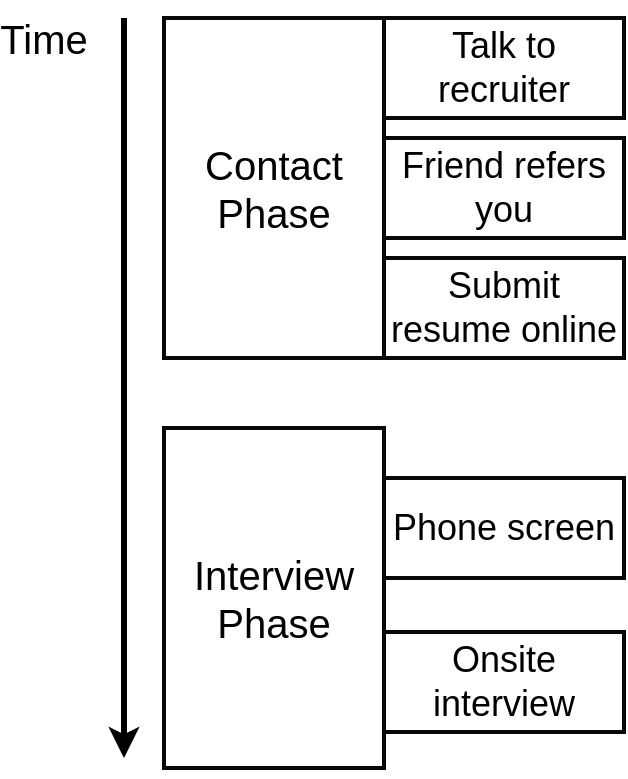<mxfile version="13.6.5" pages="10">
    <diagram id="334945b9-a804-d58e-e725-fdb05cdb344b" name="01 - phases">
        <mxGraphModel dx="799" dy="720" grid="1" gridSize="10" guides="1" tooltips="1" connect="1" arrows="1" fold="1" page="1" pageScale="1" pageWidth="1100" pageHeight="850" background="#ffffff" math="0" shadow="0">
            <root>
                <mxCell id="0"/>
                <mxCell id="1" parent="0"/>
                <mxCell id="3" value="" style="endArrow=classic;html=1;strokeColor=#000000;strokeWidth=3;fontSize=20;fontColor=#000000;" parent="1" edge="1">
                    <mxGeometry width="50" height="50" relative="1" as="geometry">
                        <mxPoint x="380" y="120" as="sourcePoint"/>
                        <mxPoint x="380" y="490" as="targetPoint"/>
                    </mxGeometry>
                </mxCell>
                <mxCell id="5" value="Interview Phase" style="rounded=0;whiteSpace=wrap;html=1;shadow=0;labelBackgroundColor=none;strokeColor=#080808;strokeWidth=2;fillColor=#ffffff;fontSize=20;fontColor=#000000;align=center;" parent="1" vertex="1">
                    <mxGeometry x="400" y="325" width="110" height="170" as="geometry"/>
                </mxCell>
                <mxCell id="6" value="Time" style="text;html=1;strokeColor=none;fillColor=none;align=center;verticalAlign=middle;whiteSpace=wrap;rounded=0;shadow=0;labelBackgroundColor=none;fontSize=20;fontColor=#000000;" parent="1" vertex="1">
                    <mxGeometry x="320" y="120" width="40" height="20" as="geometry"/>
                </mxCell>
                <mxCell id="7" value="Contact Phase" style="rounded=0;whiteSpace=wrap;html=1;shadow=0;labelBackgroundColor=none;strokeColor=#080808;strokeWidth=2;fillColor=#ffffff;fontSize=20;fontColor=#000000;align=center;" parent="1" vertex="1">
                    <mxGeometry x="400" y="120" width="110" height="170" as="geometry"/>
                </mxCell>
                <mxCell id="8" value="Talk to recruiter" style="rounded=0;whiteSpace=wrap;html=1;shadow=0;labelBackgroundColor=none;strokeColor=#080808;strokeWidth=2;fillColor=#ffffff;fontSize=18;fontColor=#000000;align=center;" parent="1" vertex="1">
                    <mxGeometry x="510" y="120" width="120" height="50" as="geometry"/>
                </mxCell>
                <mxCell id="9" value="Friend refers you" style="rounded=0;whiteSpace=wrap;html=1;shadow=0;labelBackgroundColor=none;strokeColor=#080808;strokeWidth=2;fillColor=#ffffff;fontSize=18;fontColor=#000000;align=center;" parent="1" vertex="1">
                    <mxGeometry x="510" y="180" width="120" height="50" as="geometry"/>
                </mxCell>
                <mxCell id="10" value="Submit resume online" style="rounded=0;whiteSpace=wrap;html=1;shadow=0;labelBackgroundColor=none;strokeColor=#080808;strokeWidth=2;fillColor=#ffffff;fontSize=18;fontColor=#000000;align=center;" parent="1" vertex="1">
                    <mxGeometry x="510" y="240" width="120" height="50" as="geometry"/>
                </mxCell>
                <mxCell id="11" value="Phone screen" style="rounded=0;whiteSpace=wrap;html=1;shadow=0;labelBackgroundColor=none;strokeColor=#080808;strokeWidth=2;fillColor=#ffffff;fontSize=18;fontColor=#000000;align=center;" parent="1" vertex="1">
                    <mxGeometry x="510" y="350" width="120" height="50" as="geometry"/>
                </mxCell>
                <mxCell id="12" value="Onsite interview" style="rounded=0;whiteSpace=wrap;html=1;shadow=0;labelBackgroundColor=none;strokeColor=#080808;strokeWidth=2;fillColor=#ffffff;fontSize=18;fontColor=#000000;align=center;" parent="1" vertex="1">
                    <mxGeometry x="510" y="427" width="120" height="50" as="geometry"/>
                </mxCell>
            </root>
        </mxGraphModel>
    </diagram>
    <diagram name="02 - more phases" id="c4a9de0b-fa13-f72f-c484-116d65002d20">
        <mxGraphModel dx="799" dy="720" grid="1" gridSize="10" guides="1" tooltips="1" connect="1" arrows="1" fold="1" page="1" pageScale="1" pageWidth="1100" pageHeight="850" background="#ffffff" math="0" shadow="0">
            <root>
                <mxCell id="0"/>
                <mxCell id="1" parent="0"/>
                <mxCell id="2" value="" style="endArrow=classic;html=1;strokeColor=#000000;strokeWidth=3;fontSize=20;fontColor=#000000;" parent="1" edge="1">
                    <mxGeometry width="50" height="50" relative="1" as="geometry">
                        <mxPoint x="380" y="120" as="sourcePoint"/>
                        <mxPoint x="380" y="490" as="targetPoint"/>
                    </mxGeometry>
                </mxCell>
                <mxCell id="3" value="Interview Phase" style="rounded=0;whiteSpace=wrap;html=1;shadow=0;labelBackgroundColor=none;strokeColor=#080808;strokeWidth=2;fillColor=#ffffff;fontSize=20;fontColor=#000000;align=center;" parent="1" vertex="1">
                    <mxGeometry x="400" y="325" width="110" height="170" as="geometry"/>
                </mxCell>
                <mxCell id="4" value="Time" style="text;html=1;strokeColor=none;fillColor=none;align=center;verticalAlign=middle;whiteSpace=wrap;rounded=0;shadow=0;labelBackgroundColor=none;fontSize=20;fontColor=#000000;" parent="1" vertex="1">
                    <mxGeometry x="320" y="120" width="40" height="20" as="geometry"/>
                </mxCell>
                <mxCell id="5" value="Contact Phase" style="rounded=0;whiteSpace=wrap;html=1;shadow=0;labelBackgroundColor=none;strokeColor=#080808;strokeWidth=2;fillColor=#ffffff;fontSize=20;fontColor=#000000;align=center;" parent="1" vertex="1">
                    <mxGeometry x="400" y="120" width="110" height="170" as="geometry"/>
                </mxCell>
                <mxCell id="6" value="Talk to recruiter" style="rounded=0;whiteSpace=wrap;html=1;shadow=0;labelBackgroundColor=none;strokeColor=#080808;strokeWidth=2;fillColor=#ffffff;fontSize=18;fontColor=#000000;align=center;" parent="1" vertex="1">
                    <mxGeometry x="510" y="120" width="120" height="50" as="geometry"/>
                </mxCell>
                <mxCell id="7" value="Friend refers you" style="rounded=0;whiteSpace=wrap;html=1;shadow=0;labelBackgroundColor=none;strokeColor=#080808;strokeWidth=2;fillColor=#ffffff;fontSize=18;fontColor=#000000;align=center;" parent="1" vertex="1">
                    <mxGeometry x="510" y="180" width="120" height="50" as="geometry"/>
                </mxCell>
                <mxCell id="8" value="Submit resume online" style="rounded=0;whiteSpace=wrap;html=1;shadow=0;labelBackgroundColor=none;strokeColor=#080808;strokeWidth=2;fillColor=#ffffff;fontSize=18;fontColor=#000000;align=center;" parent="1" vertex="1">
                    <mxGeometry x="510" y="240" width="120" height="50" as="geometry"/>
                </mxCell>
                <mxCell id="9" value="Phone screen" style="rounded=0;whiteSpace=wrap;html=1;shadow=0;labelBackgroundColor=none;strokeColor=#080808;strokeWidth=2;fillColor=#ffffff;fontSize=18;fontColor=#000000;align=center;" parent="1" vertex="1">
                    <mxGeometry x="510" y="325" width="120" height="50" as="geometry"/>
                </mxCell>
                <mxCell id="10" value="Onsite interview" style="rounded=0;whiteSpace=wrap;html=1;shadow=0;labelBackgroundColor=none;strokeColor=#080808;strokeWidth=2;fillColor=#ffffff;fontSize=18;fontColor=#000000;align=center;" parent="1" vertex="1">
                    <mxGeometry x="510" y="385" width="120" height="50" as="geometry"/>
                </mxCell>
                <mxCell id="11" value="Take home assignment" style="rounded=0;whiteSpace=wrap;html=1;shadow=0;labelBackgroundColor=none;strokeColor=#080808;strokeWidth=2;fillColor=#ffffff;fontSize=18;fontColor=#000000;align=center;" parent="1" vertex="1">
                    <mxGeometry x="510" y="445" width="120" height="50" as="geometry"/>
                </mxCell>
                <mxCell id="12" value="" style="shape=curlyBracket;whiteSpace=wrap;html=1;rounded=1;shadow=0;labelBackgroundColor=none;strokeColor=#080808;strokeWidth=2;fillColor=#ffffff;fontSize=18;fontColor=#000000;align=center;rotation=180;" parent="1" vertex="1">
                    <mxGeometry x="640" y="120" width="50" height="170" as="geometry"/>
                </mxCell>
                <mxCell id="14" value="" style="shape=curlyBracket;whiteSpace=wrap;html=1;rounded=1;shadow=0;labelBackgroundColor=none;strokeColor=#080808;strokeWidth=2;fillColor=#ffffff;fontSize=18;fontColor=#000000;align=center;rotation=180;" parent="1" vertex="1">
                    <mxGeometry x="640" y="325" width="50" height="170" as="geometry"/>
                </mxCell>
                <mxCell id="16" value="Work experience" style="rounded=0;whiteSpace=wrap;html=1;shadow=0;labelBackgroundColor=none;strokeColor=#6c8ebf;strokeWidth=2;fillColor=#dae8fc;fontSize=14;fontColor=#000000;align=center;" parent="1" vertex="1">
                    <mxGeometry x="690" y="168" width="120" height="25" as="geometry"/>
                </mxCell>
                <mxCell id="17" value="Side projects" style="rounded=0;whiteSpace=wrap;html=1;shadow=0;labelBackgroundColor=none;strokeColor=#6c8ebf;strokeWidth=2;fillColor=#dae8fc;fontSize=14;fontColor=#000000;align=center;" parent="1" vertex="1">
                    <mxGeometry x="690" y="193" width="120" height="25" as="geometry"/>
                </mxCell>
                <mxCell id="18" value="Social contacts" style="rounded=0;whiteSpace=wrap;html=1;shadow=0;labelBackgroundColor=none;strokeColor=#6c8ebf;strokeWidth=2;fillColor=#dae8fc;fontSize=14;fontColor=#000000;align=center;" parent="1" vertex="1">
                    <mxGeometry x="690" y="218" width="120" height="25" as="geometry"/>
                </mxCell>
                <mxCell id="19" value="Culture Fit?" style="rounded=0;whiteSpace=wrap;html=1;shadow=0;labelBackgroundColor=none;strokeColor=#6c8ebf;strokeWidth=2;fillColor=#dae8fc;fontSize=14;fontColor=#000000;align=center;" parent="1" vertex="1">
                    <mxGeometry x="690" y="385" width="120" height="25" as="geometry"/>
                </mxCell>
                <mxCell id="20" value="Can you code?" style="rounded=0;whiteSpace=wrap;html=1;shadow=0;labelBackgroundColor=none;strokeColor=#82b366;strokeWidth=2;fillColor=#d5e8d4;fontSize=14;fontColor=#000000;align=center;fontStyle=1" parent="1" vertex="1">
                    <mxGeometry x="690" y="410" width="120" height="25" as="geometry"/>
                </mxCell>
            </root>
        </mxGraphModel>
    </diagram>
    <diagram id="9737d349-8bd0-fd7e-3602-53a8922cc7f1" name="03 - evaluate">
        <mxGraphModel dx="799" dy="720" grid="1" gridSize="10" guides="1" tooltips="1" connect="1" arrows="1" fold="1" page="1" pageScale="1" pageWidth="1100" pageHeight="850" background="#ffffff" math="0" shadow="0">
            <root>
                <mxCell id="0"/>
                <mxCell id="1" parent="0"/>
                <mxCell id="3" value="Evaluating Coding Ability" style="text;html=1;strokeColor=none;fillColor=none;align=center;verticalAlign=middle;whiteSpace=wrap;rounded=0;shadow=0;labelBackgroundColor=none;fontSize=24;fontColor=#000000;fontStyle=1" parent="1" vertex="1">
                    <mxGeometry x="398" y="120" width="305" height="30" as="geometry"/>
                </mxCell>
                <mxCell id="4" value="Whiteboarding" style="rounded=0;whiteSpace=wrap;html=1;shadow=0;labelBackgroundColor=none;strokeColor=#080808;strokeWidth=2;fillColor=#ffffff;fontSize=18;fontColor=#000000;align=center;" parent="1" vertex="1">
                    <mxGeometry x="640" y="200" width="160" height="60" as="geometry"/>
                </mxCell>
                <mxCell id="5" value="Pair programming at a computer" style="rounded=0;whiteSpace=wrap;html=1;shadow=0;labelBackgroundColor=none;strokeColor=#080808;strokeWidth=2;fillColor=#ffffff;fontSize=18;fontColor=#000000;align=center;" parent="1" vertex="1">
                    <mxGeometry x="471" y="200" width="160" height="60" as="geometry"/>
                </mxCell>
                <mxCell id="6" value="Take-home assignment" style="rounded=0;whiteSpace=wrap;html=1;shadow=0;labelBackgroundColor=none;strokeColor=#080808;strokeWidth=2;fillColor=#ffffff;fontSize=18;fontColor=#000000;align=center;" parent="1" vertex="1">
                    <mxGeometry x="300" y="200" width="160" height="60" as="geometry"/>
                </mxCell>
            </root>
        </mxGraphModel>
    </diagram>
    <diagram id="77927c75-43a7-b2fa-7560-c4043918af7e" name="07 - how to get better">
        <mxGraphModel dx="799" dy="720" grid="1" gridSize="10" guides="1" tooltips="1" connect="1" arrows="1" fold="1" page="1" pageScale="1" pageWidth="1100" pageHeight="850" background="#ffffff" math="0" shadow="0">
            <root>
                <mxCell id="0"/>
                <mxCell id="1" parent="0"/>
                <mxCell id="2" value="How to get really good at whiteboard questions?" style="text;html=1;strokeColor=none;fillColor=none;align=center;verticalAlign=middle;whiteSpace=wrap;rounded=0;shadow=0;labelBackgroundColor=none;fontSize=20;fontColor=#000000;fontStyle=1" parent="1" vertex="1">
                    <mxGeometry x="400" y="160" width="280" height="100" as="geometry"/>
                </mxCell>
            </root>
        </mxGraphModel>
    </diagram>
    <diagram id="4a1621b3-4ff5-793d-cc74-36511ab58124" name="08 - practice">
        <mxGraphModel dx="799" dy="720" grid="1" gridSize="10" guides="1" tooltips="1" connect="1" arrows="1" fold="1" page="1" pageScale="1" pageWidth="1100" pageHeight="850" background="#ffffff" math="0" shadow="0">
            <root>
                <mxCell id="0"/>
                <mxCell id="1" parent="0"/>
                <mxCell id="4" value="Practice" style="rounded=0;whiteSpace=wrap;html=1;shadow=0;labelBackgroundColor=none;strokeColor=#080808;strokeWidth=2;fillColor=#ffffff;fontSize=20;fontColor=#000000;align=center;" parent="1" vertex="1">
                    <mxGeometry x="450" y="260" width="120" height="60" as="geometry"/>
                </mxCell>
                <mxCell id="6" value="Practice" style="rounded=0;whiteSpace=wrap;html=1;shadow=0;labelBackgroundColor=none;strokeColor=#080808;strokeWidth=2;fillColor=#ffffff;fontSize=20;fontColor=#000000;align=center;" parent="1" vertex="1">
                    <mxGeometry x="570" y="260" width="120" height="60" as="geometry"/>
                </mxCell>
                <mxCell id="8" value="Practice" style="rounded=0;whiteSpace=wrap;html=1;shadow=0;labelBackgroundColor=none;strokeColor=#080808;strokeWidth=2;fillColor=#ffffff;fontSize=20;fontColor=#000000;align=center;" parent="1" vertex="1">
                    <mxGeometry x="330" y="260" width="120" height="60" as="geometry"/>
                </mxCell>
                <mxCell id="9" value="Practice" style="rounded=0;whiteSpace=wrap;html=1;shadow=0;labelBackgroundColor=none;strokeColor=#080808;strokeWidth=2;fillColor=#ffffff;fontSize=20;fontColor=#000000;align=center;" parent="1" vertex="1">
                    <mxGeometry x="450" y="200" width="120" height="60" as="geometry"/>
                </mxCell>
                <mxCell id="10" value="Practice" style="rounded=0;whiteSpace=wrap;html=1;shadow=0;labelBackgroundColor=none;strokeColor=#080808;strokeWidth=2;fillColor=#ffffff;fontSize=20;fontColor=#000000;align=center;" parent="1" vertex="1">
                    <mxGeometry x="570" y="200" width="120" height="60" as="geometry"/>
                </mxCell>
                <mxCell id="11" value="Practice" style="rounded=0;whiteSpace=wrap;html=1;shadow=0;labelBackgroundColor=none;strokeColor=#080808;strokeWidth=2;fillColor=#ffffff;fontSize=20;fontColor=#000000;align=center;" parent="1" vertex="1">
                    <mxGeometry x="330" y="200" width="120" height="60" as="geometry"/>
                </mxCell>
                <mxCell id="12" value="Practice" style="rounded=0;whiteSpace=wrap;html=1;shadow=0;labelBackgroundColor=none;strokeColor=#080808;strokeWidth=2;fillColor=#ffffff;fontSize=20;fontColor=#000000;align=center;" parent="1" vertex="1">
                    <mxGeometry x="450" y="320" width="120" height="60" as="geometry"/>
                </mxCell>
                <mxCell id="13" value="Practice" style="rounded=0;whiteSpace=wrap;html=1;shadow=0;labelBackgroundColor=none;strokeColor=#080808;strokeWidth=2;fillColor=#ffffff;fontSize=20;fontColor=#000000;align=center;" parent="1" vertex="1">
                    <mxGeometry x="570" y="320" width="120" height="60" as="geometry"/>
                </mxCell>
                <mxCell id="14" value="Practice" style="rounded=0;whiteSpace=wrap;html=1;shadow=0;labelBackgroundColor=none;strokeColor=#080808;strokeWidth=2;fillColor=#ffffff;fontSize=20;fontColor=#000000;align=center;" parent="1" vertex="1">
                    <mxGeometry x="330" y="320" width="120" height="60" as="geometry"/>
                </mxCell>
            </root>
        </mxGraphModel>
    </diagram>
    <diagram id="4ef9dff1-1707-02ce-a700-7bf51485d3e9" name="09 - fizzbuzz">
        <mxGraphModel dx="799" dy="720" grid="1" gridSize="10" guides="1" tooltips="1" connect="1" arrows="1" fold="1" page="1" pageScale="1" pageWidth="1100" pageHeight="850" background="#ffffff" math="0" shadow="0">
            <root>
                <mxCell id="0"/>
                <mxCell id="1" parent="0"/>
                <mxCell id="2" value="Fizzbuzz" style="rounded=0;whiteSpace=wrap;html=1;shadow=0;labelBackgroundColor=none;strokeColor=#080808;strokeWidth=2;fillColor=#ffffff;fontSize=20;fontColor=#000000;align=center;" parent="1" vertex="1">
                    <mxGeometry x="260" y="230" width="120" height="60" as="geometry"/>
                </mxCell>
                <mxCell id="4" value="&quot;Write a program that prints the numbers from 1 to 100. But for multiples of three print “Fizz” instead of the number and for the multiples of five print “Buzz”. For numbers which are multiples of both three and five print “FizzBuzz”.&quot;" style="text;html=1;strokeColor=none;fillColor=none;align=left;verticalAlign=middle;whiteSpace=wrap;rounded=0;shadow=0;labelBackgroundColor=none;fontSize=20;fontColor=#000000;" parent="1" vertex="1">
                    <mxGeometry x="400" y="250" width="530" height="20" as="geometry"/>
                </mxCell>
            </root>
        </mxGraphModel>
    </diagram>
    <diagram id="ac45f265-6036-9cab-5705-abda7caa0e67" name="10 - fib">
        <mxGraphModel dx="799" dy="720" grid="1" gridSize="10" guides="1" tooltips="1" connect="1" arrows="1" fold="1" page="1" pageScale="1" pageWidth="1100" pageHeight="850" background="#ffffff" math="0" shadow="0">
            <root>
                <mxCell id="0"/>
                <mxCell id="1" parent="0"/>
                <mxCell id="2" value="Fibonacci Series" style="rounded=0;whiteSpace=wrap;html=1;shadow=0;labelBackgroundColor=none;strokeColor=#080808;strokeWidth=2;fillColor=#ffffff;fontSize=20;fontColor=#000000;align=center;" parent="1" vertex="1">
                    <mxGeometry x="260" y="120" width="120" height="60" as="geometry"/>
                </mxCell>
                <mxCell id="3" value="&lt;span&gt;A series of numbers in which each number (&amp;nbsp;&lt;/span&gt;&lt;i&gt;Fibonacci number&lt;/i&gt;&lt;span&gt;) is the sum of the two preceding numbers. The simplest is the series 1, 1, 2, 3, 5, 8, etc.&lt;/span&gt;" style="text;html=1;strokeColor=none;fillColor=none;align=left;verticalAlign=middle;whiteSpace=wrap;rounded=0;shadow=0;labelBackgroundColor=none;fontSize=20;fontColor=#000000;" parent="1" vertex="1">
                    <mxGeometry x="390" y="100" width="430" height="100" as="geometry"/>
                </mxCell>
                <mxCell id="4" value="Recursive solution" style="rounded=0;whiteSpace=wrap;html=1;shadow=0;labelBackgroundColor=none;strokeColor=#080808;strokeWidth=2;fillColor=#ffffff;fontSize=20;fontColor=#000000;align=center;" parent="1" vertex="1">
                    <mxGeometry x="260" y="320" width="120" height="60" as="geometry"/>
                </mxCell>
                <mxCell id="5" value="&lt;div&gt;function fib(n) {&lt;/div&gt;&lt;div&gt;&amp;nbsp; if (n &amp;lt; 2) {&lt;/div&gt;&lt;div&gt;&amp;nbsp; &amp;nbsp; return n;&lt;/div&gt;&lt;div&gt;&amp;nbsp; }&lt;/div&gt;&lt;div&gt;&amp;nbsp; return fib(n - 1) + fib(n - 2);&lt;/div&gt;&lt;div&gt;}&lt;/div&gt;" style="text;html=1;strokeColor=none;fillColor=none;align=left;verticalAlign=middle;whiteSpace=wrap;rounded=0;shadow=0;labelBackgroundColor=none;fontSize=20;fontColor=#000000;" parent="1" vertex="1">
                    <mxGeometry x="395" y="310" width="310" height="80" as="geometry"/>
                </mxCell>
            </root>
        </mxGraphModel>
    </diagram>
    <diagram id="28810762-0846-5485-aa8a-621d8f815b42" name="04 - practical">
        <mxGraphModel dx="799" dy="720" grid="1" gridSize="10" guides="1" tooltips="1" connect="1" arrows="1" fold="1" page="1" pageScale="1" pageWidth="1100" pageHeight="850" background="#ffffff" math="0" shadow="0">
            <root>
                <mxCell id="0"/>
                <mxCell id="1" parent="0"/>
                <mxCell id="2" value="" style="endArrow=classic;startArrow=classic;html=1;strokeColor=#000000;strokeWidth=3;fontSize=18;fontColor=#000000;" parent="1" edge="1">
                    <mxGeometry width="50" height="50" relative="1" as="geometry">
                        <mxPoint x="340" y="470" as="sourcePoint"/>
                        <mxPoint x="340" y="110" as="targetPoint"/>
                    </mxGeometry>
                </mxCell>
                <mxCell id="3" value="Build a todo app with React" style="rounded=0;whiteSpace=wrap;html=1;shadow=0;labelBackgroundColor=none;strokeColor=#080808;strokeWidth=2;fillColor=#ffffff;fontSize=14;fontColor=#000000;align=center;" parent="1" vertex="1">
                    <mxGeometry x="370" y="115" width="220" height="35" as="geometry"/>
                </mxCell>
                <mxCell id="4" value="Practical" style="text;html=1;strokeColor=none;fillColor=none;align=center;verticalAlign=middle;whiteSpace=wrap;rounded=0;shadow=0;labelBackgroundColor=none;fontSize=18;fontColor=#000000;" parent="1" vertex="1">
                    <mxGeometry x="266" y="120" width="40" height="20" as="geometry"/>
                </mxCell>
                <mxCell id="5" value="Theoretical" style="text;html=1;strokeColor=none;fillColor=none;align=center;verticalAlign=middle;whiteSpace=wrap;rounded=0;shadow=0;labelBackgroundColor=none;fontSize=18;fontColor=#000000;" parent="1" vertex="1">
                    <mxGeometry x="261" y="440" width="40" height="20" as="geometry"/>
                </mxCell>
                <mxCell id="6" value="Build a 'promise' implementation" style="rounded=0;whiteSpace=wrap;html=1;shadow=0;labelBackgroundColor=none;strokeColor=#080808;strokeWidth=2;fillColor=#ffffff;fontSize=14;fontColor=#000000;align=center;" parent="1" vertex="1">
                    <mxGeometry x="370" y="260" width="220" height="35" as="geometry"/>
                </mxCell>
                <mxCell id="7" value="Implement a sorting algorithm" style="rounded=0;whiteSpace=wrap;html=1;shadow=0;labelBackgroundColor=none;strokeColor=#080808;strokeWidth=2;fillColor=#ffffff;fontSize=14;fontColor=#000000;align=center;" parent="1" vertex="1">
                    <mxGeometry x="370" y="425" width="220" height="35" as="geometry"/>
                </mxCell>
                <mxCell id="8" value="Style a page with CSS" style="rounded=0;whiteSpace=wrap;html=1;shadow=0;labelBackgroundColor=none;strokeColor=#080808;strokeWidth=2;fillColor=#ffffff;fontSize=14;fontColor=#000000;align=center;" parent="1" vertex="1">
                    <mxGeometry x="370" y="150" width="220" height="35" as="geometry"/>
                </mxCell>
                <mxCell id="9" value="Build an event handler" style="rounded=0;whiteSpace=wrap;html=1;shadow=0;labelBackgroundColor=none;strokeColor=#080808;strokeWidth=2;fillColor=#ffffff;fontSize=14;fontColor=#000000;align=center;" parent="1" vertex="1">
                    <mxGeometry x="370" y="295" width="220" height="35" as="geometry"/>
                </mxCell>
                <mxCell id="10" value="Find some prime numbers" style="rounded=0;whiteSpace=wrap;html=1;shadow=0;labelBackgroundColor=none;strokeColor=#080808;strokeWidth=2;fillColor=#ffffff;fontSize=14;fontColor=#000000;align=center;" parent="1" vertex="1">
                    <mxGeometry x="370" y="390" width="220" height="35" as="geometry"/>
                </mxCell>
            </root>
        </mxGraphModel>
    </diagram>
    <diagram name="05 - skills" id="514303e6-dd67-cf1c-0757-d172b3cbb5b2">
        <mxGraphModel dx="799" dy="720" grid="1" gridSize="10" guides="1" tooltips="1" connect="1" arrows="1" fold="1" page="1" pageScale="1" pageWidth="1100" pageHeight="850" background="#ffffff" math="0" shadow="0">
            <root>
                <mxCell id="0"/>
                <mxCell id="1" parent="0"/>
                <mxCell id="2" value="" style="endArrow=classic;startArrow=classic;html=1;strokeColor=#000000;strokeWidth=3;fontSize=18;fontColor=#000000;" parent="1" edge="1">
                    <mxGeometry width="50" height="50" relative="1" as="geometry">
                        <mxPoint x="340" y="470" as="sourcePoint"/>
                        <mxPoint x="340" y="110" as="targetPoint"/>
                    </mxGeometry>
                </mxCell>
                <mxCell id="3" value="Build a todo app with React" style="rounded=0;whiteSpace=wrap;html=1;shadow=0;labelBackgroundColor=none;strokeColor=#080808;strokeWidth=2;fillColor=#ffffff;fontSize=14;fontColor=#000000;align=center;" parent="1" vertex="1">
                    <mxGeometry x="370" y="115" width="220" height="35" as="geometry"/>
                </mxCell>
                <mxCell id="4" value="Practical" style="text;html=1;strokeColor=none;fillColor=none;align=center;verticalAlign=middle;whiteSpace=wrap;rounded=0;shadow=0;labelBackgroundColor=none;fontSize=18;fontColor=#000000;" parent="1" vertex="1">
                    <mxGeometry x="266" y="120" width="40" height="20" as="geometry"/>
                </mxCell>
                <mxCell id="5" value="Theoretical" style="text;html=1;strokeColor=none;fillColor=none;align=center;verticalAlign=middle;whiteSpace=wrap;rounded=0;shadow=0;labelBackgroundColor=none;fontSize=18;fontColor=#000000;" parent="1" vertex="1">
                    <mxGeometry x="261" y="440" width="40" height="20" as="geometry"/>
                </mxCell>
                <mxCell id="6" value="Build a 'promise' implementation" style="rounded=0;whiteSpace=wrap;html=1;shadow=0;labelBackgroundColor=none;strokeColor=#080808;strokeWidth=2;fillColor=#ffffff;fontSize=14;fontColor=#000000;align=center;" parent="1" vertex="1">
                    <mxGeometry x="370" y="260" width="220" height="35" as="geometry"/>
                </mxCell>
                <mxCell id="7" value="Implement a sorting algorithm" style="rounded=0;whiteSpace=wrap;html=1;shadow=0;labelBackgroundColor=none;strokeColor=#080808;strokeWidth=2;fillColor=#ffffff;fontSize=14;fontColor=#000000;align=center;" parent="1" vertex="1">
                    <mxGeometry x="370" y="425" width="220" height="35" as="geometry"/>
                </mxCell>
                <mxCell id="8" value="Style a page with CSS" style="rounded=0;whiteSpace=wrap;html=1;shadow=0;labelBackgroundColor=none;strokeColor=#080808;strokeWidth=2;fillColor=#ffffff;fontSize=14;fontColor=#000000;align=center;" parent="1" vertex="1">
                    <mxGeometry x="370" y="150" width="220" height="35" as="geometry"/>
                </mxCell>
                <mxCell id="9" value="Build an event handler" style="rounded=0;whiteSpace=wrap;html=1;shadow=0;labelBackgroundColor=none;strokeColor=#080808;strokeWidth=2;fillColor=#ffffff;fontSize=14;fontColor=#000000;align=center;" parent="1" vertex="1">
                    <mxGeometry x="370" y="295" width="220" height="35" as="geometry"/>
                </mxCell>
                <mxCell id="10" value="Find some prime numbers" style="rounded=0;whiteSpace=wrap;html=1;shadow=0;labelBackgroundColor=none;strokeColor=#080808;strokeWidth=2;fillColor=#ffffff;fontSize=14;fontColor=#000000;align=center;" parent="1" vertex="1">
                    <mxGeometry x="370" y="390" width="220" height="35" as="geometry"/>
                </mxCell>
                <mxCell id="11" value="" style="shape=curlyBracket;whiteSpace=wrap;html=1;rounded=1;shadow=0;labelBackgroundColor=none;strokeColor=#080808;strokeWidth=2;fillColor=#ffffff;fontSize=14;fontColor=#000000;align=center;rotation=179;" parent="1" vertex="1">
                    <mxGeometry x="610" y="118" width="50" height="65" as="geometry"/>
                </mxCell>
                <mxCell id="12" value="Get better by building stuff!" style="text;html=1;strokeColor=none;fillColor=none;align=left;verticalAlign=middle;whiteSpace=wrap;rounded=0;shadow=0;labelBackgroundColor=none;fontSize=14;fontColor=#000000;" parent="1" vertex="1">
                    <mxGeometry x="660" y="140" width="100" height="20" as="geometry"/>
                </mxCell>
                <mxCell id="13" value="" style="shape=curlyBracket;whiteSpace=wrap;html=1;rounded=1;shadow=0;labelBackgroundColor=none;strokeColor=#080808;strokeWidth=2;fillColor=#ffffff;fontSize=14;fontColor=#000000;align=center;rotation=179;" parent="1" vertex="1">
                    <mxGeometry x="610" y="263" width="50" height="65" as="geometry"/>
                </mxCell>
                <mxCell id="14" value="Get better by building stuff &lt;b&gt;and&lt;/b&gt; deliberate practice" style="text;html=1;strokeColor=none;fillColor=none;align=left;verticalAlign=middle;whiteSpace=wrap;rounded=0;shadow=0;labelBackgroundColor=none;fontSize=14;fontColor=#000000;" parent="1" vertex="1">
                    <mxGeometry x="660" y="286" width="130" height="20" as="geometry"/>
                </mxCell>
                <mxCell id="15" value="" style="shape=curlyBracket;whiteSpace=wrap;html=1;rounded=1;shadow=0;labelBackgroundColor=none;strokeColor=#080808;strokeWidth=2;fillColor=#ffffff;fontSize=14;fontColor=#000000;align=center;rotation=179;" parent="1" vertex="1">
                    <mxGeometry x="610" y="393" width="50" height="65" as="geometry"/>
                </mxCell>
                <mxCell id="16" value="Get better by deliberate practice" style="text;html=1;strokeColor=none;fillColor=none;align=left;verticalAlign=middle;whiteSpace=wrap;rounded=0;shadow=0;labelBackgroundColor=none;fontSize=14;fontColor=#000000;" parent="1" vertex="1">
                    <mxGeometry x="660" y="415" width="120" height="20" as="geometry"/>
                </mxCell>
            </root>
        </mxGraphModel>
    </diagram>
    <diagram id="6a362bf0-769a-1384-dc90-91d55a1b6d18" name="06 - difficulty curve">
        <mxGraphModel dx="799" dy="720" grid="1" gridSize="10" guides="1" tooltips="1" connect="1" arrows="1" fold="1" page="1" pageScale="1" pageWidth="1100" pageHeight="850" background="#ffffff" math="0" shadow="0">
            <root>
                <mxCell id="0"/>
                <mxCell id="1" parent="0"/>
                <mxCell id="2" value="" style="endArrow=classic;html=1;strokeColor=#000000;strokeWidth=3;fontSize=14;fontColor=#000000;" parent="1" edge="1">
                    <mxGeometry width="50" height="50" relative="1" as="geometry">
                        <mxPoint x="370" y="350" as="sourcePoint"/>
                        <mxPoint x="680" y="350" as="targetPoint"/>
                    </mxGeometry>
                </mxCell>
                <mxCell id="3" value="" style="endArrow=classic;html=1;strokeColor=#000000;strokeWidth=3;fontSize=14;fontColor=#000000;" parent="1" edge="1">
                    <mxGeometry width="50" height="50" relative="1" as="geometry">
                        <mxPoint x="370" y="350" as="sourcePoint"/>
                        <mxPoint x="370" y="150" as="targetPoint"/>
                    </mxGeometry>
                </mxCell>
                <mxCell id="4" value="Difficulty" style="text;html=1;strokeColor=none;fillColor=none;align=center;verticalAlign=middle;whiteSpace=wrap;rounded=0;shadow=0;labelBackgroundColor=none;fontSize=14;fontColor=#000000;" parent="1" vertex="1">
                    <mxGeometry x="300" y="160" width="40" height="20" as="geometry"/>
                </mxCell>
                <mxCell id="5" value="Time" style="text;html=1;strokeColor=none;fillColor=none;align=center;verticalAlign=middle;whiteSpace=wrap;rounded=0;shadow=0;labelBackgroundColor=none;fontSize=14;fontColor=#000000;" parent="1" vertex="1">
                    <mxGeometry x="620" y="354" width="40" height="20" as="geometry"/>
                </mxCell>
                <mxCell id="6" value="" style="endArrow=none;html=1;strokeColor=#000000;strokeWidth=3;fontSize=14;fontColor=#000000;" parent="1" edge="1">
                    <mxGeometry width="50" height="50" relative="1" as="geometry">
                        <mxPoint x="370" y="350" as="sourcePoint"/>
                        <mxPoint x="450" y="330" as="targetPoint"/>
                    </mxGeometry>
                </mxCell>
                <mxCell id="7" value="" style="endArrow=none;html=1;strokeColor=#000000;strokeWidth=3;fontSize=14;fontColor=#000000;" parent="1" edge="1">
                    <mxGeometry width="50" height="50" relative="1" as="geometry">
                        <mxPoint x="480" y="280" as="sourcePoint"/>
                        <mxPoint x="560" y="260" as="targetPoint"/>
                    </mxGeometry>
                </mxCell>
                <mxCell id="8" value="" style="endArrow=none;html=1;strokeColor=#000000;strokeWidth=3;fontSize=14;fontColor=#000000;" parent="1" edge="1">
                    <mxGeometry width="50" height="50" relative="1" as="geometry">
                        <mxPoint x="450" y="330" as="sourcePoint"/>
                        <mxPoint x="480" y="280" as="targetPoint"/>
                    </mxGeometry>
                </mxCell>
                <mxCell id="10" value="" style="endArrow=none;html=1;strokeColor=#000000;strokeWidth=3;fontSize=14;fontColor=#000000;" parent="1" edge="1">
                    <mxGeometry width="50" height="50" relative="1" as="geometry">
                        <mxPoint x="560" y="260" as="sourcePoint"/>
                        <mxPoint x="590" y="210" as="targetPoint"/>
                    </mxGeometry>
                </mxCell>
                <mxCell id="12" value="" style="endArrow=classic;html=1;strokeColor=#000000;strokeWidth=3;fontSize=14;fontColor=#000000;" parent="1" edge="1">
                    <mxGeometry width="50" height="50" relative="1" as="geometry">
                        <mxPoint x="589" y="211" as="sourcePoint"/>
                        <mxPoint x="669" y="191" as="targetPoint"/>
                    </mxGeometry>
                </mxCell>
                <mxCell id="13" value="Course Difficulty" style="text;html=1;strokeColor=none;fillColor=none;align=center;verticalAlign=middle;whiteSpace=wrap;rounded=0;shadow=0;labelBackgroundColor=none;fontSize=20;fontColor=#000000;fontStyle=1" parent="1" vertex="1">
                    <mxGeometry x="430" y="130" width="170" height="20" as="geometry"/>
                </mxCell>
            </root>
        </mxGraphModel>
    </diagram>
</mxfile>